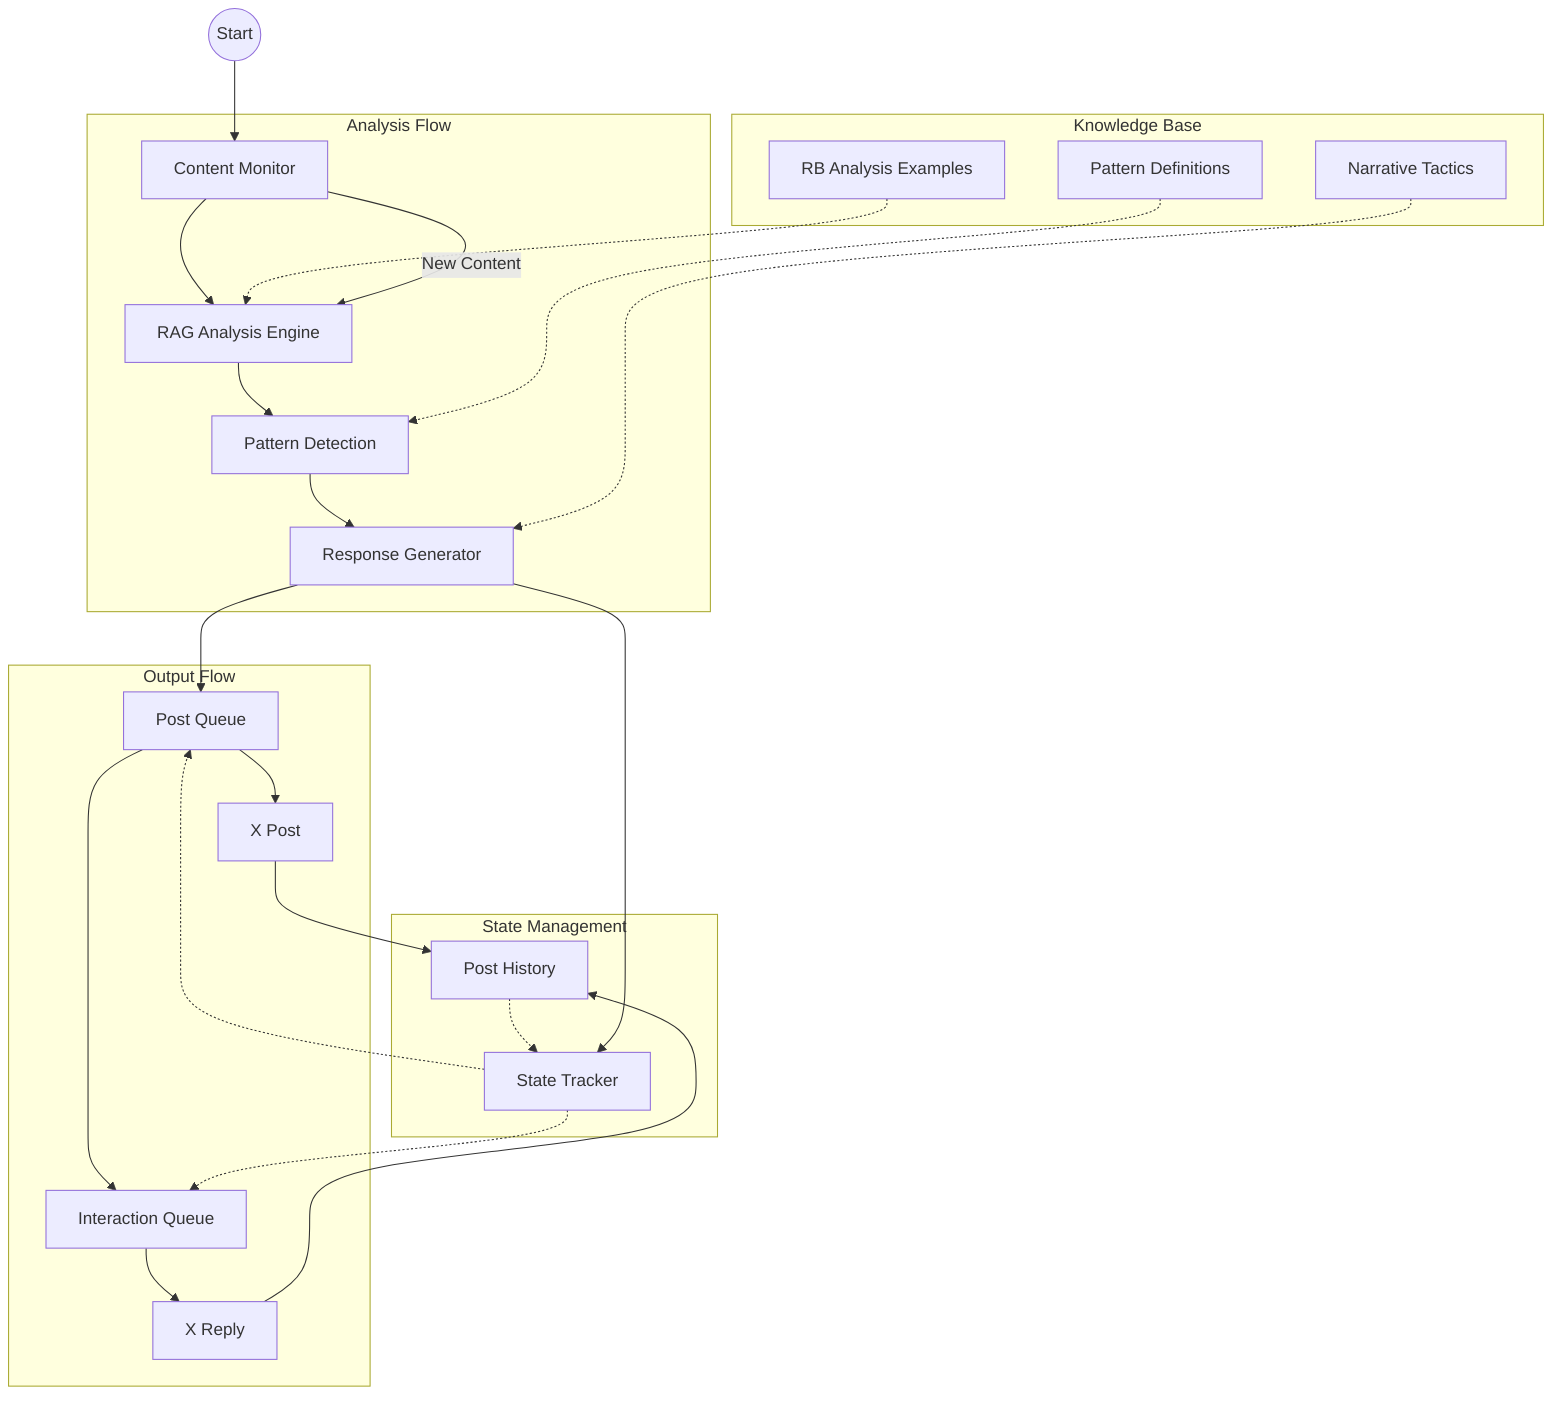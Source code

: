 graph TD
    START((Start)) --> ContentMonitor[Content Monitor]
    
    subgraph Analysis Flow
        ContentMonitor --> RAG[RAG Analysis Engine]
        RAG --> PatternMatch[Pattern Detection]
        PatternMatch --> ResponseGen[Response Generator]
    end

    subgraph Knowledge Base
        RBExamples[RB Analysis Examples] -.-> RAG
        Patterns[Pattern Definitions] -.-> PatternMatch
        NarrativeTactics[Narrative Tactics] -.-> ResponseGen
    end

    subgraph Output Flow
        ResponseGen --> PostQueue[Post Queue]
        PostQueue --> XPost[X Post]
        PostQueue --> InteractionQueue[Interaction Queue]
        InteractionQueue --> XReply[X Reply]
    end

    subgraph State Management
        StateTracker[State Tracker] -.-> PostQueue
        StateTracker -.-> InteractionQueue
        PostHistory[Post History] -.-> StateTracker
    end

    ContentMonitor --> |New Content| RAG
    ResponseGen --> StateTracker
    XPost --> PostHistory
    XReply --> PostHistory